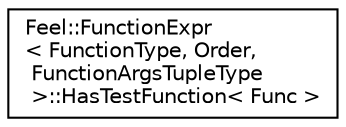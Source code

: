 digraph "Graphical Class Hierarchy"
{
 // LATEX_PDF_SIZE
  edge [fontname="Helvetica",fontsize="10",labelfontname="Helvetica",labelfontsize="10"];
  node [fontname="Helvetica",fontsize="10",shape=record];
  rankdir="LR";
  Node0 [label="Feel::FunctionExpr\l\< FunctionType, Order,\l FunctionArgsTupleType\l \>::HasTestFunction\< Func \>",height=0.2,width=0.4,color="black", fillcolor="white", style="filled",URL="$structFeel_1_1FunctionExpr_1_1HasTestFunction.html",tooltip=" "];
}
